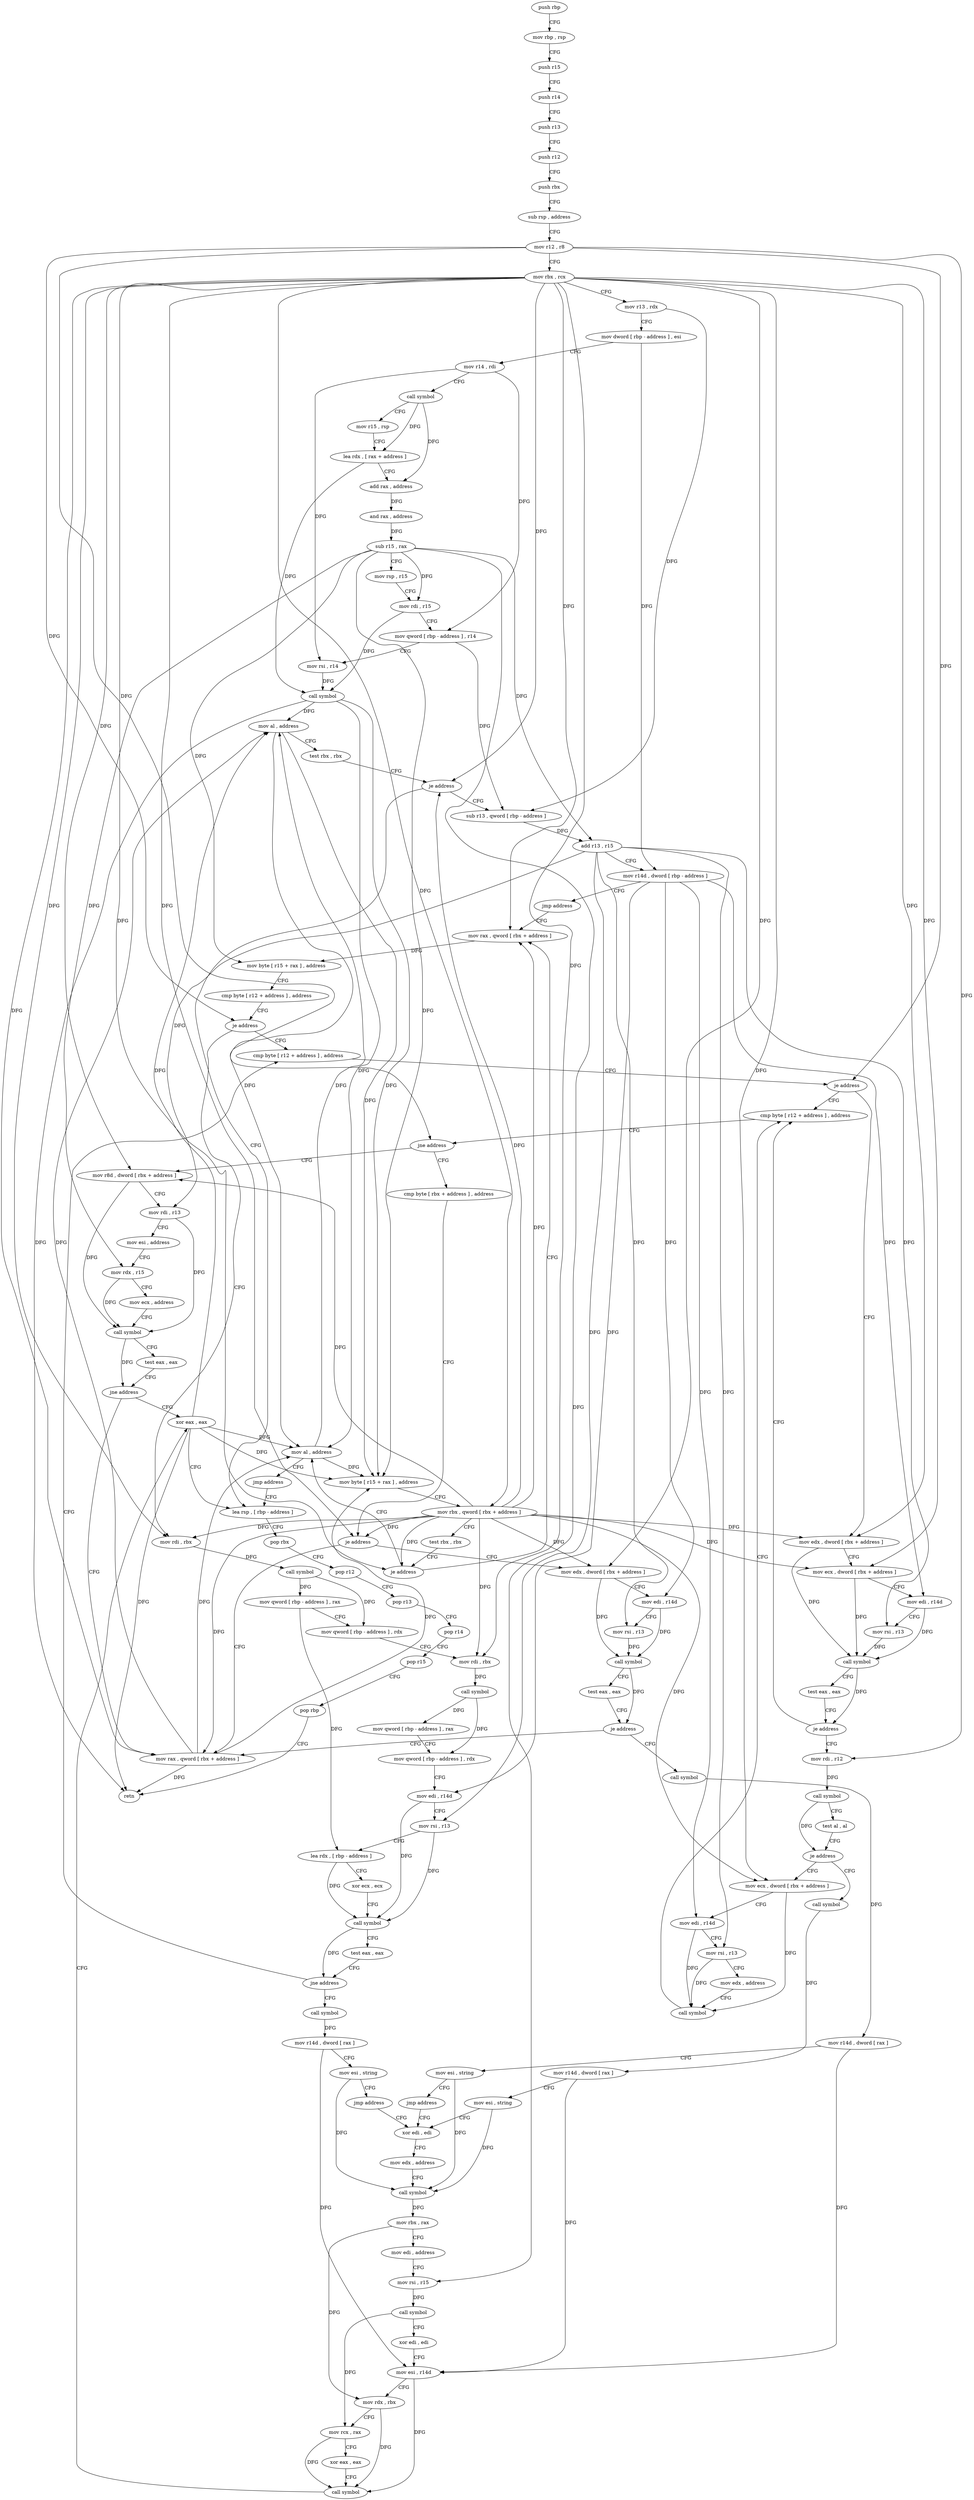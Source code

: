 digraph "func" {
"4210672" [label = "push rbp" ]
"4210673" [label = "mov rbp , rsp" ]
"4210676" [label = "push r15" ]
"4210678" [label = "push r14" ]
"4210680" [label = "push r13" ]
"4210682" [label = "push r12" ]
"4210684" [label = "push rbx" ]
"4210685" [label = "sub rsp , address" ]
"4210689" [label = "mov r12 , r8" ]
"4210692" [label = "mov rbx , rcx" ]
"4210695" [label = "mov r13 , rdx" ]
"4210698" [label = "mov dword [ rbp - address ] , esi" ]
"4210701" [label = "mov r14 , rdi" ]
"4210704" [label = "call symbol" ]
"4210709" [label = "mov r15 , rsp" ]
"4210712" [label = "lea rdx , [ rax + address ]" ]
"4210716" [label = "add rax , address" ]
"4210720" [label = "and rax , address" ]
"4210724" [label = "sub r15 , rax" ]
"4210727" [label = "mov rsp , r15" ]
"4210730" [label = "mov rdi , r15" ]
"4210733" [label = "mov qword [ rbp - address ] , r14" ]
"4210737" [label = "mov rsi , r14" ]
"4210740" [label = "call symbol" ]
"4210745" [label = "mov al , address" ]
"4210747" [label = "test rbx , rbx" ]
"4210750" [label = "je address" ]
"4211120" [label = "lea rsp , [ rbp - address ]" ]
"4210756" [label = "sub r13 , qword [ rbp - address ]" ]
"4211124" [label = "pop rbx" ]
"4211125" [label = "pop r12" ]
"4211127" [label = "pop r13" ]
"4211129" [label = "pop r14" ]
"4211131" [label = "pop r15" ]
"4211133" [label = "pop rbp" ]
"4211134" [label = "retn" ]
"4210760" [label = "add r13 , r15" ]
"4210763" [label = "mov r14d , dword [ rbp - address ]" ]
"4210767" [label = "jmp address" ]
"4210845" [label = "mov rax , qword [ rbx + address ]" ]
"4210852" [label = "mov byte [ r15 + rax ] , address" ]
"4210857" [label = "cmp byte [ r12 + address ] , address" ]
"4210863" [label = "je address" ]
"4210918" [label = "cmp byte [ r12 + address ] , address" ]
"4210865" [label = "mov rdi , rbx" ]
"4210924" [label = "je address" ]
"4210978" [label = "cmp byte [ r12 + address ] , address" ]
"4210926" [label = "mov edx , dword [ rbx + address ]" ]
"4210868" [label = "call symbol" ]
"4210873" [label = "mov qword [ rbp - address ] , rax" ]
"4210877" [label = "mov qword [ rbp - address ] , rdx" ]
"4210881" [label = "mov rdi , rbx" ]
"4210884" [label = "call symbol" ]
"4210889" [label = "mov qword [ rbp - address ] , rax" ]
"4210893" [label = "mov qword [ rbp - address ] , rdx" ]
"4210897" [label = "mov edi , r14d" ]
"4210900" [label = "mov rsi , r13" ]
"4210903" [label = "lea rdx , [ rbp - address ]" ]
"4210907" [label = "xor ecx , ecx" ]
"4210909" [label = "call symbol" ]
"4210914" [label = "test eax , eax" ]
"4210916" [label = "jne address" ]
"4211044" [label = "call symbol" ]
"4210984" [label = "jne address" ]
"4210784" [label = "mov r8d , dword [ rbx + address ]" ]
"4210990" [label = "cmp byte [ rbx + address ] , address" ]
"4210929" [label = "mov ecx , dword [ rbx + address ]" ]
"4210932" [label = "mov edi , r14d" ]
"4210935" [label = "mov rsi , r13" ]
"4210938" [label = "call symbol" ]
"4210943" [label = "test eax , eax" ]
"4210945" [label = "je address" ]
"4210947" [label = "mov rdi , r12" ]
"4211049" [label = "mov r14d , dword [ rax ]" ]
"4211052" [label = "mov esi , string" ]
"4211057" [label = "jmp address" ]
"4211072" [label = "xor edi , edi" ]
"4210788" [label = "mov rdi , r13" ]
"4210791" [label = "mov esi , address" ]
"4210796" [label = "mov rdx , r15" ]
"4210799" [label = "mov ecx , address" ]
"4210804" [label = "call symbol" ]
"4210809" [label = "test eax , eax" ]
"4210811" [label = "jne address" ]
"4211118" [label = "xor eax , eax" ]
"4210817" [label = "mov rax , qword [ rbx + address ]" ]
"4210997" [label = "je address" ]
"4211003" [label = "mov edx , dword [ rbx + address ]" ]
"4210950" [label = "call symbol" ]
"4210955" [label = "test al , al" ]
"4210957" [label = "je address" ]
"4211059" [label = "call symbol" ]
"4210959" [label = "mov ecx , dword [ rbx + address ]" ]
"4211074" [label = "mov edx , address" ]
"4211079" [label = "call symbol" ]
"4211084" [label = "mov rbx , rax" ]
"4211087" [label = "mov edi , address" ]
"4211092" [label = "mov rsi , r15" ]
"4211095" [label = "call symbol" ]
"4211100" [label = "xor edi , edi" ]
"4211102" [label = "mov esi , r14d" ]
"4211105" [label = "mov rdx , rbx" ]
"4211108" [label = "mov rcx , rax" ]
"4211111" [label = "xor eax , eax" ]
"4211113" [label = "call symbol" ]
"4210824" [label = "mov byte [ r15 + rax ] , address" ]
"4210829" [label = "mov rbx , qword [ rbx + address ]" ]
"4210836" [label = "test rbx , rbx" ]
"4210839" [label = "je address" ]
"4211040" [label = "mov al , address" ]
"4211006" [label = "mov edi , r14d" ]
"4211009" [label = "mov rsi , r13" ]
"4211012" [label = "call symbol" ]
"4211017" [label = "test eax , eax" ]
"4211019" [label = "je address" ]
"4211025" [label = "call symbol" ]
"4211064" [label = "mov r14d , dword [ rax ]" ]
"4211067" [label = "mov esi , string" ]
"4210962" [label = "mov edi , r14d" ]
"4210965" [label = "mov rsi , r13" ]
"4210968" [label = "mov edx , address" ]
"4210973" [label = "call symbol" ]
"4211042" [label = "jmp address" ]
"4211030" [label = "mov r14d , dword [ rax ]" ]
"4211033" [label = "mov esi , string" ]
"4211038" [label = "jmp address" ]
"4210672" -> "4210673" [ label = "CFG" ]
"4210673" -> "4210676" [ label = "CFG" ]
"4210676" -> "4210678" [ label = "CFG" ]
"4210678" -> "4210680" [ label = "CFG" ]
"4210680" -> "4210682" [ label = "CFG" ]
"4210682" -> "4210684" [ label = "CFG" ]
"4210684" -> "4210685" [ label = "CFG" ]
"4210685" -> "4210689" [ label = "CFG" ]
"4210689" -> "4210692" [ label = "CFG" ]
"4210689" -> "4210863" [ label = "DFG" ]
"4210689" -> "4210924" [ label = "DFG" ]
"4210689" -> "4210984" [ label = "DFG" ]
"4210689" -> "4210947" [ label = "DFG" ]
"4210692" -> "4210695" [ label = "CFG" ]
"4210692" -> "4210750" [ label = "DFG" ]
"4210692" -> "4210845" [ label = "DFG" ]
"4210692" -> "4210865" [ label = "DFG" ]
"4210692" -> "4210881" [ label = "DFG" ]
"4210692" -> "4210926" [ label = "DFG" ]
"4210692" -> "4210929" [ label = "DFG" ]
"4210692" -> "4210784" [ label = "DFG" ]
"4210692" -> "4210997" [ label = "DFG" ]
"4210692" -> "4210817" [ label = "DFG" ]
"4210692" -> "4210829" [ label = "DFG" ]
"4210692" -> "4210839" [ label = "DFG" ]
"4210692" -> "4211003" [ label = "DFG" ]
"4210692" -> "4210959" [ label = "DFG" ]
"4210695" -> "4210698" [ label = "CFG" ]
"4210695" -> "4210756" [ label = "DFG" ]
"4210698" -> "4210701" [ label = "CFG" ]
"4210698" -> "4210763" [ label = "DFG" ]
"4210701" -> "4210704" [ label = "CFG" ]
"4210701" -> "4210733" [ label = "DFG" ]
"4210701" -> "4210737" [ label = "DFG" ]
"4210704" -> "4210709" [ label = "CFG" ]
"4210704" -> "4210712" [ label = "DFG" ]
"4210704" -> "4210716" [ label = "DFG" ]
"4210709" -> "4210712" [ label = "CFG" ]
"4210712" -> "4210716" [ label = "CFG" ]
"4210712" -> "4210740" [ label = "DFG" ]
"4210716" -> "4210720" [ label = "DFG" ]
"4210720" -> "4210724" [ label = "DFG" ]
"4210724" -> "4210727" [ label = "CFG" ]
"4210724" -> "4210730" [ label = "DFG" ]
"4210724" -> "4210760" [ label = "DFG" ]
"4210724" -> "4210852" [ label = "DFG" ]
"4210724" -> "4210796" [ label = "DFG" ]
"4210724" -> "4211092" [ label = "DFG" ]
"4210724" -> "4210824" [ label = "DFG" ]
"4210727" -> "4210730" [ label = "CFG" ]
"4210730" -> "4210733" [ label = "CFG" ]
"4210730" -> "4210740" [ label = "DFG" ]
"4210733" -> "4210737" [ label = "CFG" ]
"4210733" -> "4210756" [ label = "DFG" ]
"4210737" -> "4210740" [ label = "DFG" ]
"4210740" -> "4210745" [ label = "DFG" ]
"4210740" -> "4211134" [ label = "DFG" ]
"4210740" -> "4210824" [ label = "DFG" ]
"4210740" -> "4211040" [ label = "DFG" ]
"4210745" -> "4210747" [ label = "CFG" ]
"4210745" -> "4210824" [ label = "DFG" ]
"4210745" -> "4211040" [ label = "DFG" ]
"4210747" -> "4210750" [ label = "CFG" ]
"4210750" -> "4211120" [ label = "CFG" ]
"4210750" -> "4210756" [ label = "CFG" ]
"4211120" -> "4211124" [ label = "CFG" ]
"4210756" -> "4210760" [ label = "DFG" ]
"4211124" -> "4211125" [ label = "CFG" ]
"4211125" -> "4211127" [ label = "CFG" ]
"4211127" -> "4211129" [ label = "CFG" ]
"4211129" -> "4211131" [ label = "CFG" ]
"4211131" -> "4211133" [ label = "CFG" ]
"4211133" -> "4211134" [ label = "CFG" ]
"4210760" -> "4210763" [ label = "CFG" ]
"4210760" -> "4210900" [ label = "DFG" ]
"4210760" -> "4210935" [ label = "DFG" ]
"4210760" -> "4210788" [ label = "DFG" ]
"4210760" -> "4211009" [ label = "DFG" ]
"4210760" -> "4210965" [ label = "DFG" ]
"4210763" -> "4210767" [ label = "CFG" ]
"4210763" -> "4210897" [ label = "DFG" ]
"4210763" -> "4210932" [ label = "DFG" ]
"4210763" -> "4211006" [ label = "DFG" ]
"4210763" -> "4210962" [ label = "DFG" ]
"4210767" -> "4210845" [ label = "CFG" ]
"4210845" -> "4210852" [ label = "DFG" ]
"4210852" -> "4210857" [ label = "CFG" ]
"4210857" -> "4210863" [ label = "CFG" ]
"4210863" -> "4210918" [ label = "CFG" ]
"4210863" -> "4210865" [ label = "CFG" ]
"4210918" -> "4210924" [ label = "CFG" ]
"4210865" -> "4210868" [ label = "DFG" ]
"4210924" -> "4210978" [ label = "CFG" ]
"4210924" -> "4210926" [ label = "CFG" ]
"4210978" -> "4210984" [ label = "CFG" ]
"4210926" -> "4210929" [ label = "CFG" ]
"4210926" -> "4210938" [ label = "DFG" ]
"4210868" -> "4210873" [ label = "DFG" ]
"4210868" -> "4210877" [ label = "DFG" ]
"4210873" -> "4210877" [ label = "CFG" ]
"4210873" -> "4210903" [ label = "DFG" ]
"4210877" -> "4210881" [ label = "CFG" ]
"4210881" -> "4210884" [ label = "DFG" ]
"4210884" -> "4210889" [ label = "DFG" ]
"4210884" -> "4210893" [ label = "DFG" ]
"4210889" -> "4210893" [ label = "CFG" ]
"4210893" -> "4210897" [ label = "CFG" ]
"4210897" -> "4210900" [ label = "CFG" ]
"4210897" -> "4210909" [ label = "DFG" ]
"4210900" -> "4210903" [ label = "CFG" ]
"4210900" -> "4210909" [ label = "DFG" ]
"4210903" -> "4210907" [ label = "CFG" ]
"4210903" -> "4210909" [ label = "DFG" ]
"4210907" -> "4210909" [ label = "CFG" ]
"4210909" -> "4210914" [ label = "CFG" ]
"4210909" -> "4210916" [ label = "DFG" ]
"4210914" -> "4210916" [ label = "CFG" ]
"4210916" -> "4211044" [ label = "CFG" ]
"4210916" -> "4210918" [ label = "CFG" ]
"4211044" -> "4211049" [ label = "DFG" ]
"4210984" -> "4210784" [ label = "CFG" ]
"4210984" -> "4210990" [ label = "CFG" ]
"4210784" -> "4210788" [ label = "CFG" ]
"4210784" -> "4210804" [ label = "DFG" ]
"4210990" -> "4210997" [ label = "CFG" ]
"4210929" -> "4210932" [ label = "CFG" ]
"4210929" -> "4210938" [ label = "DFG" ]
"4210932" -> "4210935" [ label = "CFG" ]
"4210932" -> "4210938" [ label = "DFG" ]
"4210935" -> "4210938" [ label = "DFG" ]
"4210938" -> "4210943" [ label = "CFG" ]
"4210938" -> "4210945" [ label = "DFG" ]
"4210943" -> "4210945" [ label = "CFG" ]
"4210945" -> "4210978" [ label = "CFG" ]
"4210945" -> "4210947" [ label = "CFG" ]
"4210947" -> "4210950" [ label = "DFG" ]
"4211049" -> "4211052" [ label = "CFG" ]
"4211049" -> "4211102" [ label = "DFG" ]
"4211052" -> "4211057" [ label = "CFG" ]
"4211052" -> "4211079" [ label = "DFG" ]
"4211057" -> "4211072" [ label = "CFG" ]
"4211072" -> "4211074" [ label = "CFG" ]
"4210788" -> "4210791" [ label = "CFG" ]
"4210788" -> "4210804" [ label = "DFG" ]
"4210791" -> "4210796" [ label = "CFG" ]
"4210796" -> "4210799" [ label = "CFG" ]
"4210796" -> "4210804" [ label = "DFG" ]
"4210799" -> "4210804" [ label = "CFG" ]
"4210804" -> "4210809" [ label = "CFG" ]
"4210804" -> "4210811" [ label = "DFG" ]
"4210809" -> "4210811" [ label = "CFG" ]
"4210811" -> "4211118" [ label = "CFG" ]
"4210811" -> "4210817" [ label = "CFG" ]
"4211118" -> "4211120" [ label = "CFG" ]
"4211118" -> "4210745" [ label = "DFG" ]
"4211118" -> "4211134" [ label = "DFG" ]
"4211118" -> "4210824" [ label = "DFG" ]
"4211118" -> "4211040" [ label = "DFG" ]
"4210817" -> "4210824" [ label = "DFG" ]
"4210817" -> "4210745" [ label = "DFG" ]
"4210817" -> "4211134" [ label = "DFG" ]
"4210817" -> "4211040" [ label = "DFG" ]
"4210997" -> "4210817" [ label = "CFG" ]
"4210997" -> "4211003" [ label = "CFG" ]
"4211003" -> "4211006" [ label = "CFG" ]
"4211003" -> "4211012" [ label = "DFG" ]
"4210950" -> "4210955" [ label = "CFG" ]
"4210950" -> "4210957" [ label = "DFG" ]
"4210955" -> "4210957" [ label = "CFG" ]
"4210957" -> "4211059" [ label = "CFG" ]
"4210957" -> "4210959" [ label = "CFG" ]
"4211059" -> "4211064" [ label = "DFG" ]
"4210959" -> "4210962" [ label = "CFG" ]
"4210959" -> "4210973" [ label = "DFG" ]
"4211074" -> "4211079" [ label = "CFG" ]
"4211079" -> "4211084" [ label = "DFG" ]
"4211084" -> "4211087" [ label = "CFG" ]
"4211084" -> "4211105" [ label = "DFG" ]
"4211087" -> "4211092" [ label = "CFG" ]
"4211092" -> "4211095" [ label = "DFG" ]
"4211095" -> "4211100" [ label = "CFG" ]
"4211095" -> "4211108" [ label = "DFG" ]
"4211100" -> "4211102" [ label = "CFG" ]
"4211102" -> "4211105" [ label = "CFG" ]
"4211102" -> "4211113" [ label = "DFG" ]
"4211105" -> "4211108" [ label = "CFG" ]
"4211105" -> "4211113" [ label = "DFG" ]
"4211108" -> "4211111" [ label = "CFG" ]
"4211108" -> "4211113" [ label = "DFG" ]
"4211111" -> "4211113" [ label = "CFG" ]
"4211113" -> "4211118" [ label = "CFG" ]
"4210824" -> "4210829" [ label = "CFG" ]
"4210829" -> "4210836" [ label = "CFG" ]
"4210829" -> "4210750" [ label = "DFG" ]
"4210829" -> "4210845" [ label = "DFG" ]
"4210829" -> "4210865" [ label = "DFG" ]
"4210829" -> "4210881" [ label = "DFG" ]
"4210829" -> "4210926" [ label = "DFG" ]
"4210829" -> "4210929" [ label = "DFG" ]
"4210829" -> "4210784" [ label = "DFG" ]
"4210829" -> "4210997" [ label = "DFG" ]
"4210829" -> "4210817" [ label = "DFG" ]
"4210829" -> "4210839" [ label = "DFG" ]
"4210829" -> "4211003" [ label = "DFG" ]
"4210829" -> "4210959" [ label = "DFG" ]
"4210836" -> "4210839" [ label = "CFG" ]
"4210839" -> "4211040" [ label = "CFG" ]
"4210839" -> "4210845" [ label = "CFG" ]
"4211040" -> "4211042" [ label = "CFG" ]
"4211040" -> "4210745" [ label = "DFG" ]
"4211040" -> "4210824" [ label = "DFG" ]
"4211006" -> "4211009" [ label = "CFG" ]
"4211006" -> "4211012" [ label = "DFG" ]
"4211009" -> "4211012" [ label = "DFG" ]
"4211012" -> "4211017" [ label = "CFG" ]
"4211012" -> "4211019" [ label = "DFG" ]
"4211017" -> "4211019" [ label = "CFG" ]
"4211019" -> "4210817" [ label = "CFG" ]
"4211019" -> "4211025" [ label = "CFG" ]
"4211025" -> "4211030" [ label = "DFG" ]
"4211064" -> "4211067" [ label = "CFG" ]
"4211064" -> "4211102" [ label = "DFG" ]
"4211067" -> "4211072" [ label = "CFG" ]
"4211067" -> "4211079" [ label = "DFG" ]
"4210962" -> "4210965" [ label = "CFG" ]
"4210962" -> "4210973" [ label = "DFG" ]
"4210965" -> "4210968" [ label = "CFG" ]
"4210965" -> "4210973" [ label = "DFG" ]
"4210968" -> "4210973" [ label = "CFG" ]
"4210973" -> "4210978" [ label = "CFG" ]
"4211042" -> "4211120" [ label = "CFG" ]
"4211030" -> "4211033" [ label = "CFG" ]
"4211030" -> "4211102" [ label = "DFG" ]
"4211033" -> "4211038" [ label = "CFG" ]
"4211033" -> "4211079" [ label = "DFG" ]
"4211038" -> "4211072" [ label = "CFG" ]
}
